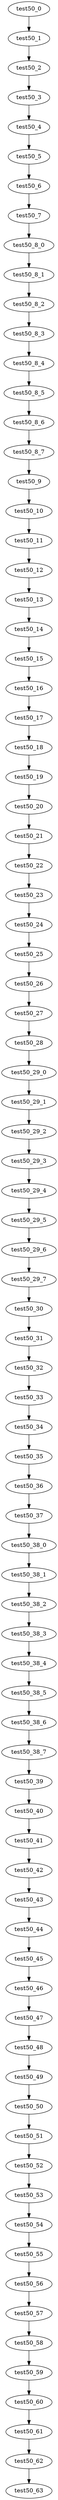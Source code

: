 digraph G {
test50_0->test50_1;
test50_1->test50_2;
test50_2->test50_3;
test50_3->test50_4;
test50_4->test50_5;
test50_5->test50_6;
test50_6->test50_7;
test50_7->test50_8_0;
test50_8_0->test50_8_1;
test50_8_1->test50_8_2;
test50_8_2->test50_8_3;
test50_8_3->test50_8_4;
test50_8_4->test50_8_5;
test50_8_5->test50_8_6;
test50_8_6->test50_8_7;
test50_8_7->test50_9;
test50_9->test50_10;
test50_10->test50_11;
test50_11->test50_12;
test50_12->test50_13;
test50_13->test50_14;
test50_14->test50_15;
test50_15->test50_16;
test50_16->test50_17;
test50_17->test50_18;
test50_18->test50_19;
test50_19->test50_20;
test50_20->test50_21;
test50_21->test50_22;
test50_22->test50_23;
test50_23->test50_24;
test50_24->test50_25;
test50_25->test50_26;
test50_26->test50_27;
test50_27->test50_28;
test50_28->test50_29_0;
test50_29_0->test50_29_1;
test50_29_1->test50_29_2;
test50_29_2->test50_29_3;
test50_29_3->test50_29_4;
test50_29_4->test50_29_5;
test50_29_5->test50_29_6;
test50_29_6->test50_29_7;
test50_29_7->test50_30;
test50_30->test50_31;
test50_31->test50_32;
test50_32->test50_33;
test50_33->test50_34;
test50_34->test50_35;
test50_35->test50_36;
test50_36->test50_37;
test50_37->test50_38_0;
test50_38_0->test50_38_1;
test50_38_1->test50_38_2;
test50_38_2->test50_38_3;
test50_38_3->test50_38_4;
test50_38_4->test50_38_5;
test50_38_5->test50_38_6;
test50_38_6->test50_38_7;
test50_38_7->test50_39;
test50_39->test50_40;
test50_40->test50_41;
test50_41->test50_42;
test50_42->test50_43;
test50_43->test50_44;
test50_44->test50_45;
test50_45->test50_46;
test50_46->test50_47;
test50_47->test50_48;
test50_48->test50_49;
test50_49->test50_50;
test50_50->test50_51;
test50_51->test50_52;
test50_52->test50_53;
test50_53->test50_54;
test50_54->test50_55;
test50_55->test50_56;
test50_56->test50_57;
test50_57->test50_58;
test50_58->test50_59;
test50_59->test50_60;
test50_60->test50_61;
test50_61->test50_62;
test50_62->test50_63;

}
